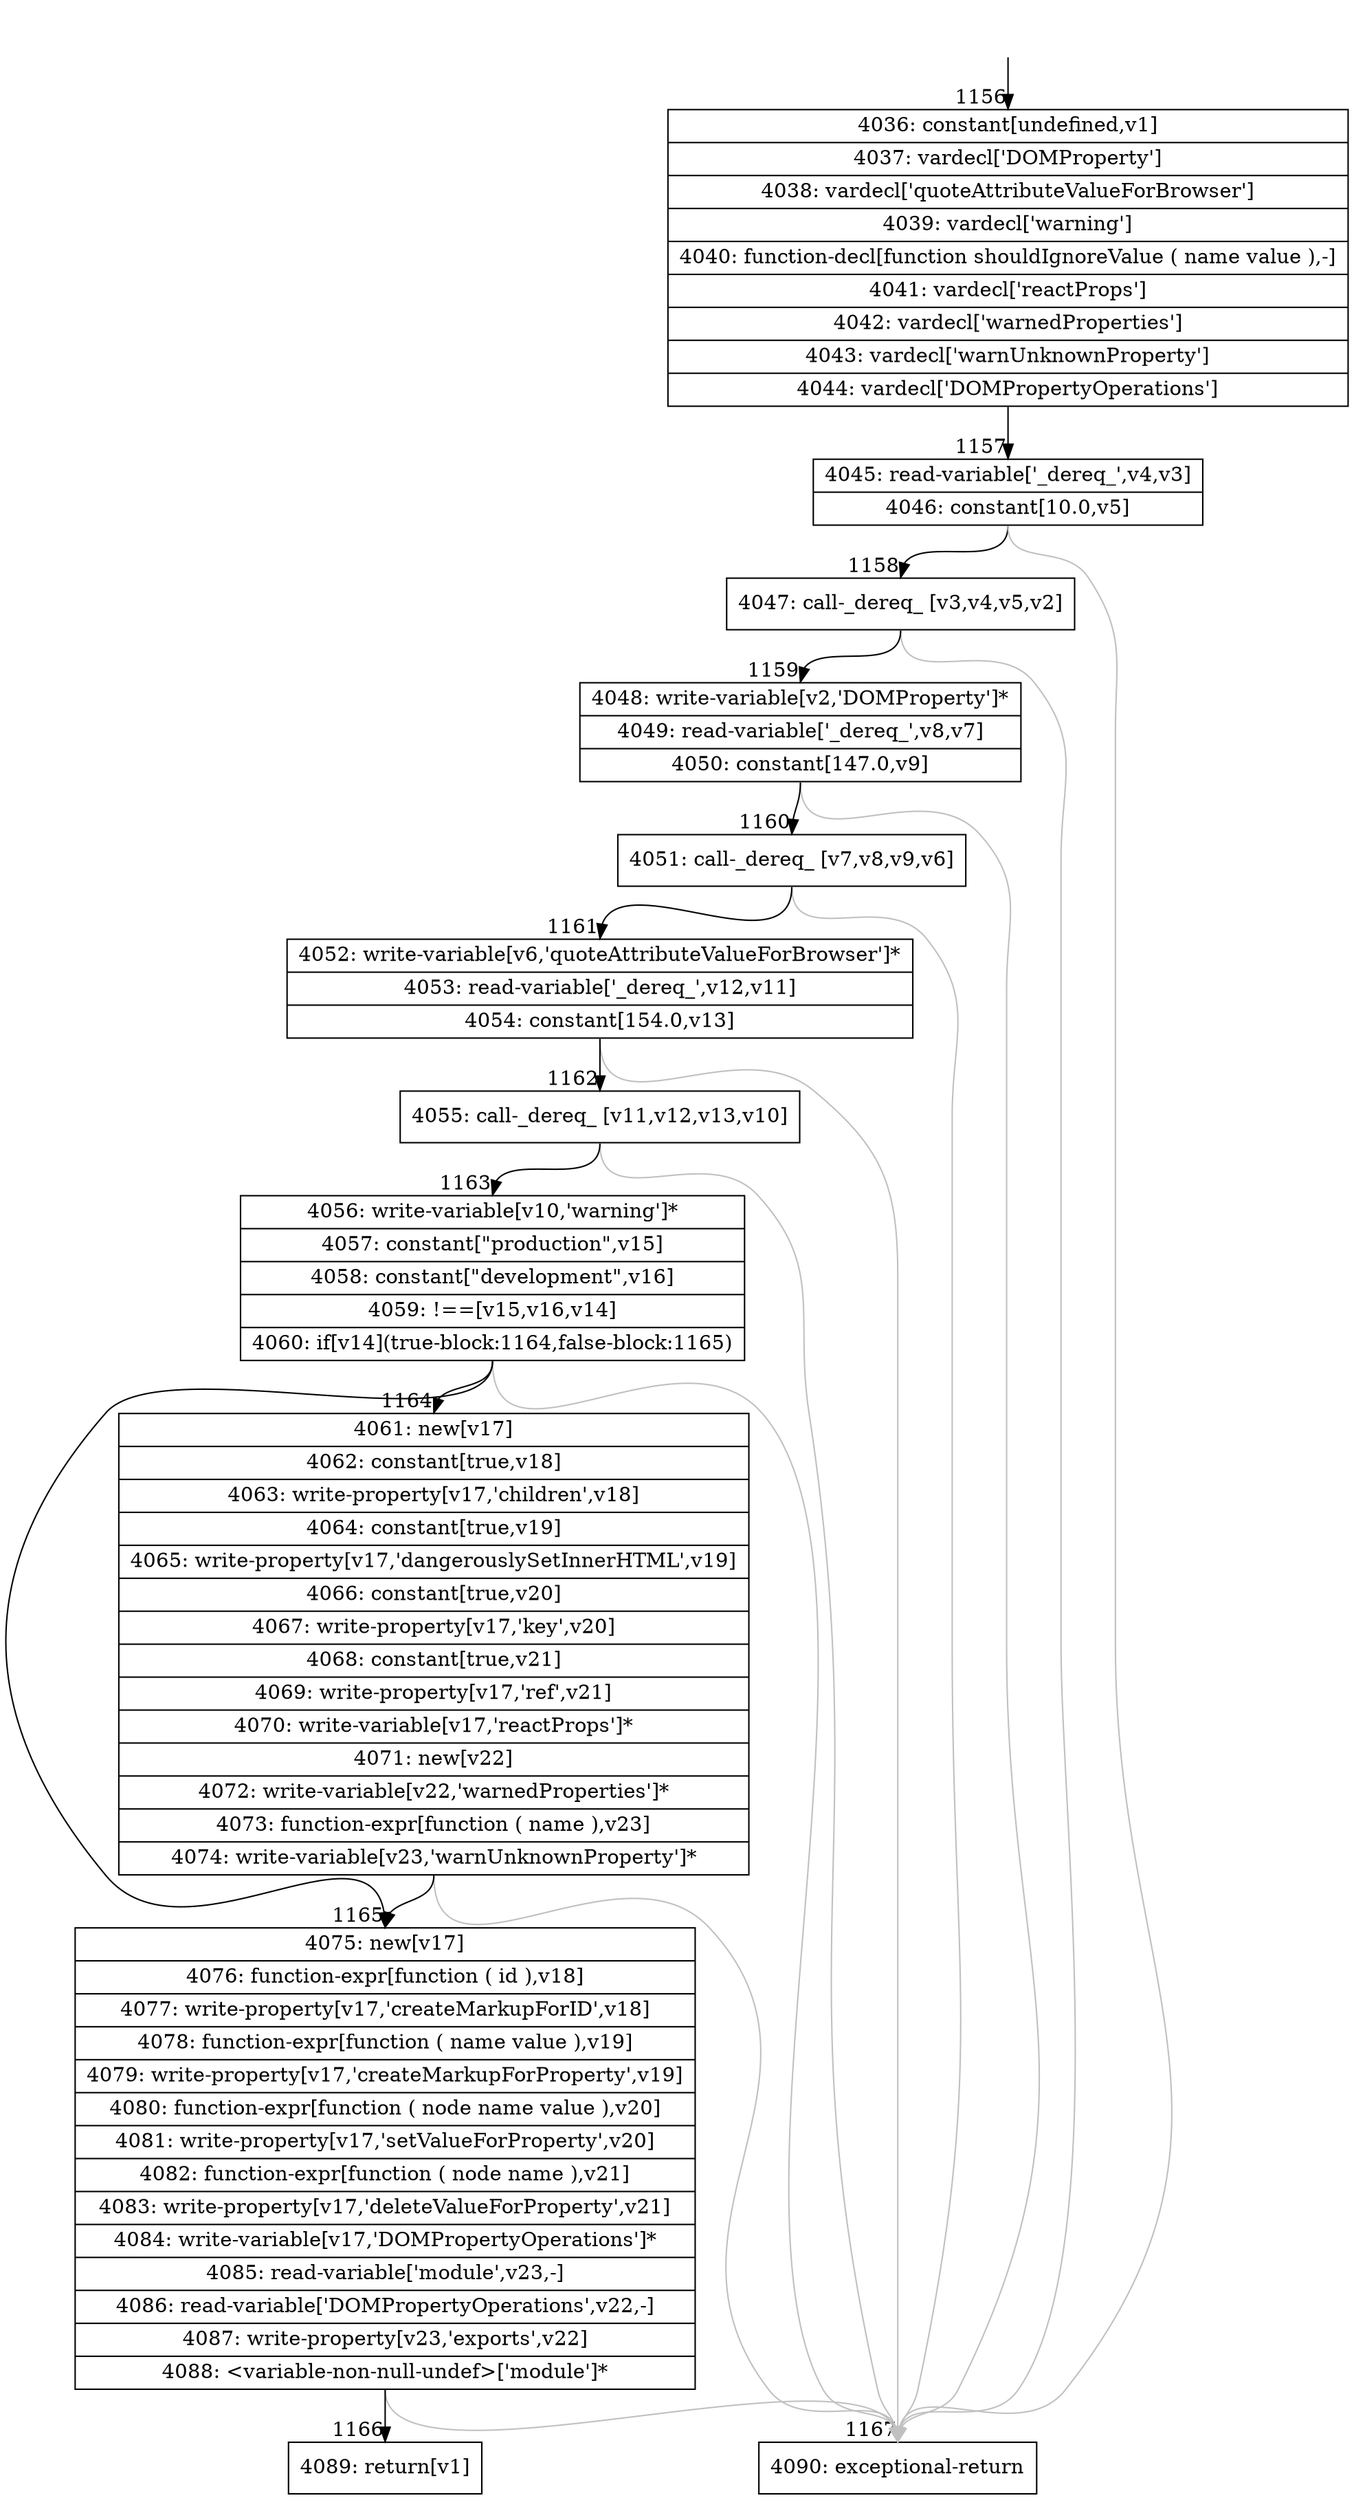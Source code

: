 digraph {
rankdir="TD"
BB_entry70[shape=none,label=""];
BB_entry70 -> BB1156 [tailport=s, headport=n, headlabel="    1156"]
BB1156 [shape=record label="{4036: constant[undefined,v1]|4037: vardecl['DOMProperty']|4038: vardecl['quoteAttributeValueForBrowser']|4039: vardecl['warning']|4040: function-decl[function shouldIgnoreValue ( name value ),-]|4041: vardecl['reactProps']|4042: vardecl['warnedProperties']|4043: vardecl['warnUnknownProperty']|4044: vardecl['DOMPropertyOperations']}" ] 
BB1156 -> BB1157 [tailport=s, headport=n, headlabel="      1157"]
BB1157 [shape=record label="{4045: read-variable['_dereq_',v4,v3]|4046: constant[10.0,v5]}" ] 
BB1157 -> BB1158 [tailport=s, headport=n, headlabel="      1158"]
BB1157 -> BB1167 [tailport=s, headport=n, color=gray, headlabel="      1167"]
BB1158 [shape=record label="{4047: call-_dereq_ [v3,v4,v5,v2]}" ] 
BB1158 -> BB1159 [tailport=s, headport=n, headlabel="      1159"]
BB1158 -> BB1167 [tailport=s, headport=n, color=gray]
BB1159 [shape=record label="{4048: write-variable[v2,'DOMProperty']*|4049: read-variable['_dereq_',v8,v7]|4050: constant[147.0,v9]}" ] 
BB1159 -> BB1160 [tailport=s, headport=n, headlabel="      1160"]
BB1159 -> BB1167 [tailport=s, headport=n, color=gray]
BB1160 [shape=record label="{4051: call-_dereq_ [v7,v8,v9,v6]}" ] 
BB1160 -> BB1161 [tailport=s, headport=n, headlabel="      1161"]
BB1160 -> BB1167 [tailport=s, headport=n, color=gray]
BB1161 [shape=record label="{4052: write-variable[v6,'quoteAttributeValueForBrowser']*|4053: read-variable['_dereq_',v12,v11]|4054: constant[154.0,v13]}" ] 
BB1161 -> BB1162 [tailport=s, headport=n, headlabel="      1162"]
BB1161 -> BB1167 [tailport=s, headport=n, color=gray]
BB1162 [shape=record label="{4055: call-_dereq_ [v11,v12,v13,v10]}" ] 
BB1162 -> BB1163 [tailport=s, headport=n, headlabel="      1163"]
BB1162 -> BB1167 [tailport=s, headport=n, color=gray]
BB1163 [shape=record label="{4056: write-variable[v10,'warning']*|4057: constant[\"production\",v15]|4058: constant[\"development\",v16]|4059: !==[v15,v16,v14]|4060: if[v14](true-block:1164,false-block:1165)}" ] 
BB1163 -> BB1164 [tailport=s, headport=n, headlabel="      1164"]
BB1163 -> BB1165 [tailport=s, headport=n, headlabel="      1165"]
BB1163 -> BB1167 [tailport=s, headport=n, color=gray]
BB1164 [shape=record label="{4061: new[v17]|4062: constant[true,v18]|4063: write-property[v17,'children',v18]|4064: constant[true,v19]|4065: write-property[v17,'dangerouslySetInnerHTML',v19]|4066: constant[true,v20]|4067: write-property[v17,'key',v20]|4068: constant[true,v21]|4069: write-property[v17,'ref',v21]|4070: write-variable[v17,'reactProps']*|4071: new[v22]|4072: write-variable[v22,'warnedProperties']*|4073: function-expr[function ( name ),v23]|4074: write-variable[v23,'warnUnknownProperty']*}" ] 
BB1164 -> BB1165 [tailport=s, headport=n]
BB1164 -> BB1167 [tailport=s, headport=n, color=gray]
BB1165 [shape=record label="{4075: new[v17]|4076: function-expr[function ( id ),v18]|4077: write-property[v17,'createMarkupForID',v18]|4078: function-expr[function ( name value ),v19]|4079: write-property[v17,'createMarkupForProperty',v19]|4080: function-expr[function ( node name value ),v20]|4081: write-property[v17,'setValueForProperty',v20]|4082: function-expr[function ( node name ),v21]|4083: write-property[v17,'deleteValueForProperty',v21]|4084: write-variable[v17,'DOMPropertyOperations']*|4085: read-variable['module',v23,-]|4086: read-variable['DOMPropertyOperations',v22,-]|4087: write-property[v23,'exports',v22]|4088: \<variable-non-null-undef\>['module']*}" ] 
BB1165 -> BB1166 [tailport=s, headport=n, headlabel="      1166"]
BB1165 -> BB1167 [tailport=s, headport=n, color=gray]
BB1166 [shape=record label="{4089: return[v1]}" ] 
BB1167 [shape=record label="{4090: exceptional-return}" ] 
//#$~ 2107
}
